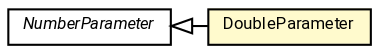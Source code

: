 #!/usr/local/bin/dot
#
# Class diagram 
# Generated by UMLGraph version R5_7_2-60-g0e99a6 (http://www.spinellis.gr/umlgraph/)
#

digraph G {
	graph [fontnames="svg"]
	edge [fontname="Roboto",fontsize=7,labelfontname="Roboto",labelfontsize=7,color="black"];
	node [fontname="Roboto",fontcolor="black",fontsize=8,shape=plaintext,margin=0,width=0,height=0];
	nodesep=0.15;
	ranksep=0.25;
	rankdir=LR;
	// de.lmu.ifi.dbs.elki.utilities.optionhandling.parameters.DoubleParameter
	c3623798 [label=<<table title="de.lmu.ifi.dbs.elki.utilities.optionhandling.parameters.DoubleParameter" border="0" cellborder="1" cellspacing="0" cellpadding="2" bgcolor="lemonChiffon" href="DoubleParameter.html" target="_parent">
		<tr><td><table border="0" cellspacing="0" cellpadding="1">
		<tr><td align="center" balign="center"> <font face="Roboto">DoubleParameter</font> </td></tr>
		</table></td></tr>
		</table>>, URL="DoubleParameter.html"];
	// de.lmu.ifi.dbs.elki.utilities.optionhandling.parameters.NumberParameter<THIS extends de.lmu.ifi.dbs.elki.utilities.optionhandling.parameters.NumberParameter<THIS, T>, T extends java.lang.Number>
	c3623802 [label=<<table title="de.lmu.ifi.dbs.elki.utilities.optionhandling.parameters.NumberParameter" border="0" cellborder="1" cellspacing="0" cellpadding="2" href="NumberParameter.html" target="_parent">
		<tr><td><table border="0" cellspacing="0" cellpadding="1">
		<tr><td align="center" balign="center"> <font face="Roboto"><i>NumberParameter</i></font> </td></tr>
		</table></td></tr>
		</table>>, URL="NumberParameter.html"];
	// de.lmu.ifi.dbs.elki.utilities.optionhandling.parameters.DoubleParameter extends de.lmu.ifi.dbs.elki.utilities.optionhandling.parameters.NumberParameter<THIS extends de.lmu.ifi.dbs.elki.utilities.optionhandling.parameters.NumberParameter<THIS, T>, T extends java.lang.Number>
	c3623802 -> c3623798 [arrowtail=empty,dir=back,weight=10];
}

